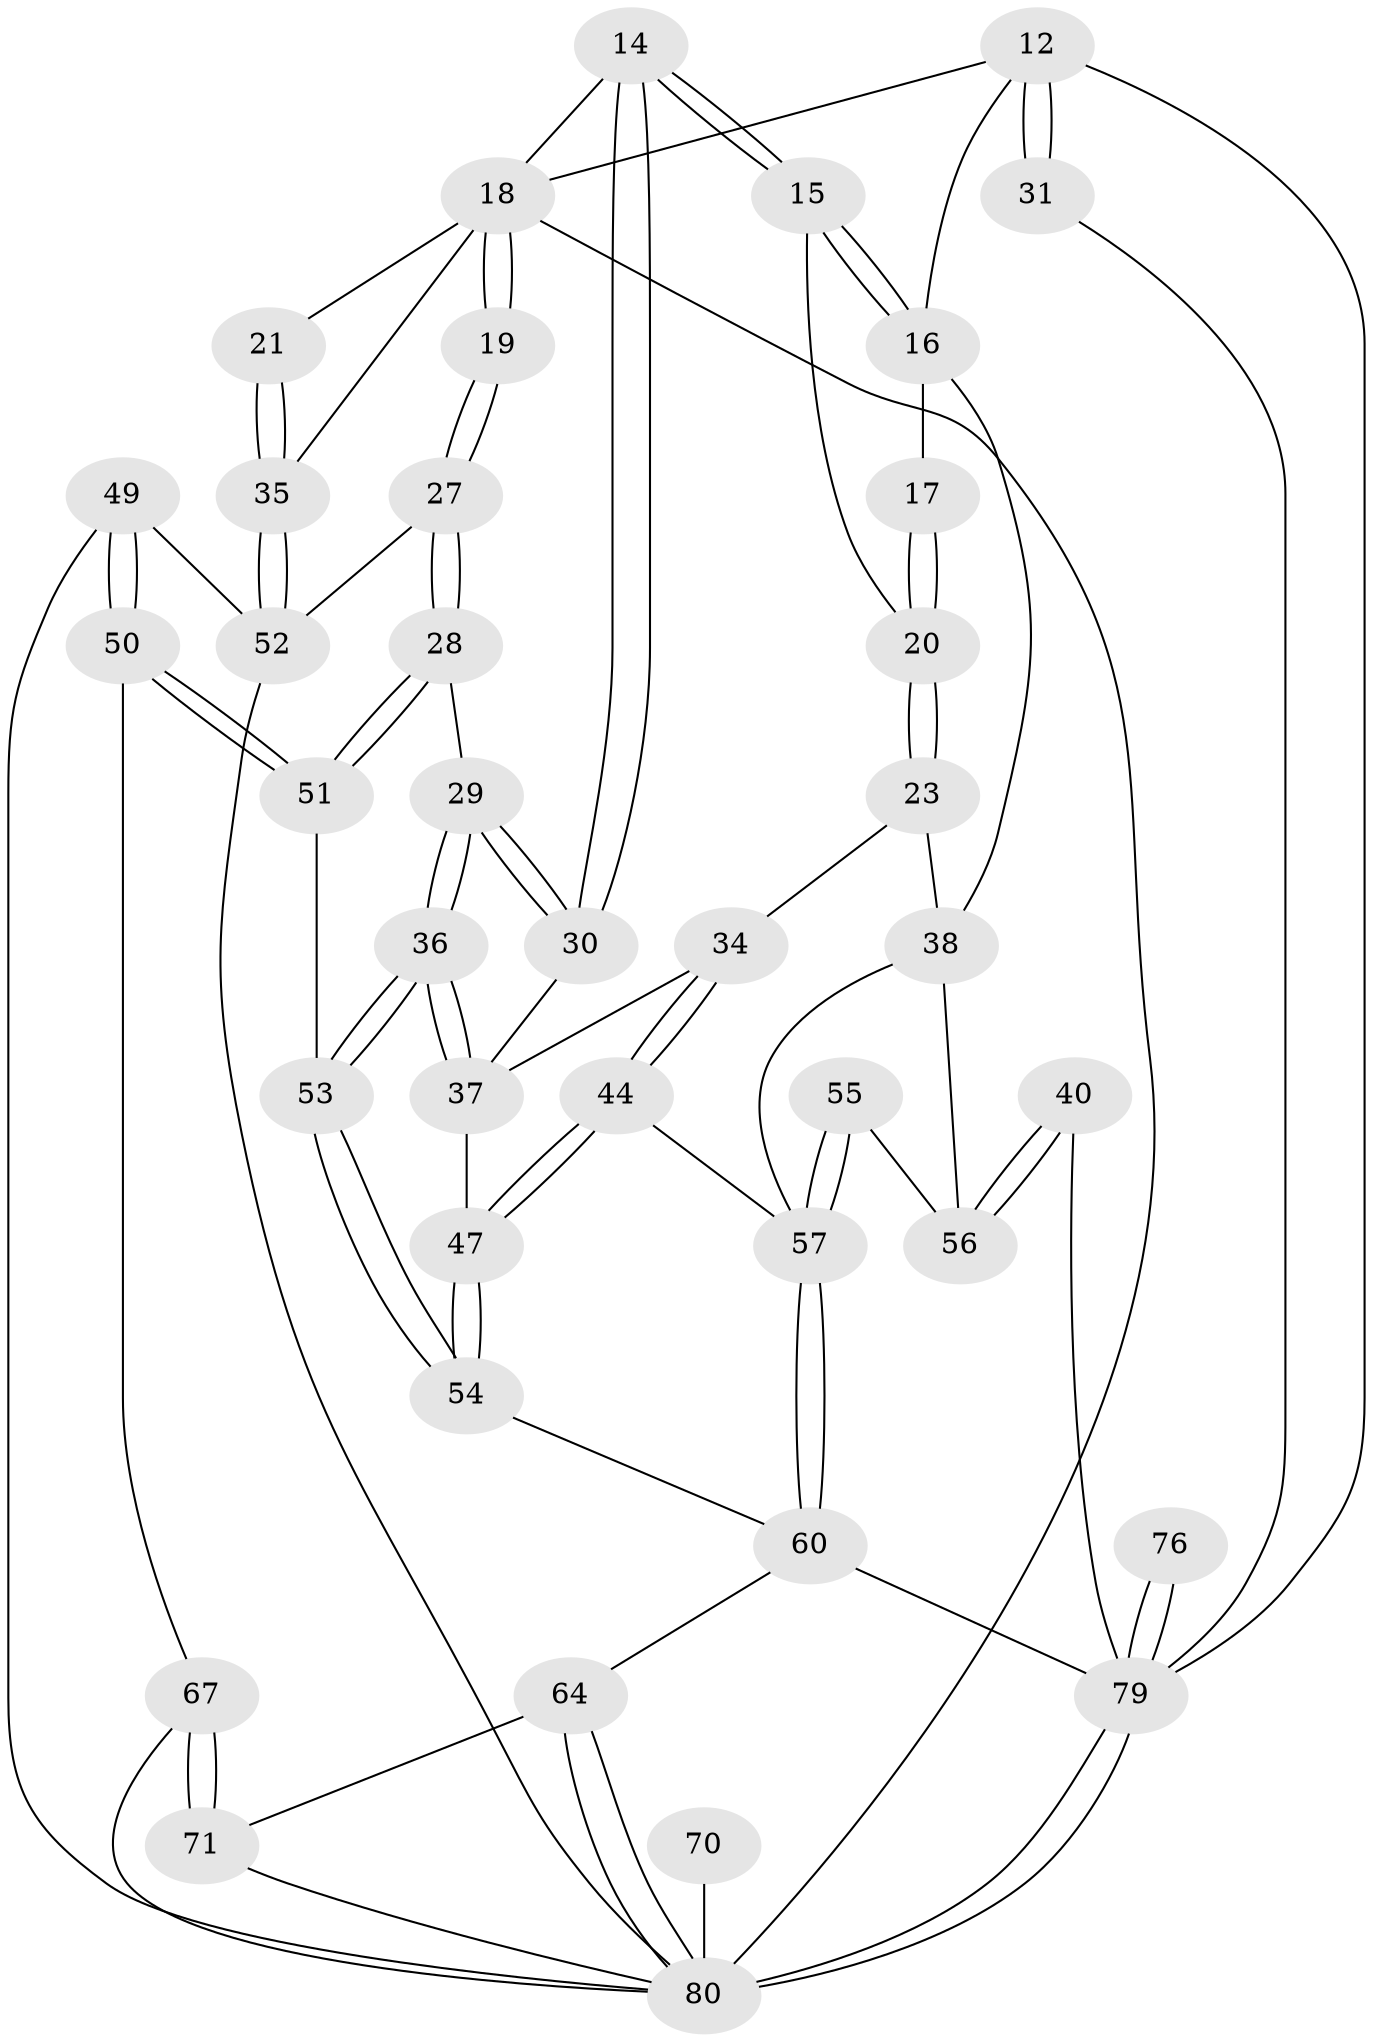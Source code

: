 // original degree distribution, {3: 0.0375, 5: 0.5125, 4: 0.225, 6: 0.225}
// Generated by graph-tools (version 1.1) at 2025/00/03/09/25 05:00:32]
// undirected, 40 vertices, 93 edges
graph export_dot {
graph [start="1"]
  node [color=gray90,style=filled];
  12 [pos="+0+0",super="+8"];
  14 [pos="+0.5017047585912311+0.32737018877170565"];
  15 [pos="+0.47712555249514554+0.31006385966941225"];
  16 [pos="+0.42068348185610593+0.13661193614500475",super="+3+1+7"];
  17 [pos="+0.26008894770395613+0.24737449228856728"];
  18 [pos="+0.8236958235708892+0.20245160207343862",super="+11+9+13"];
  19 [pos="+0.7561878774526389+0.26431363488403853"];
  20 [pos="+0.39146527718219426+0.3455762205298787"];
  21 [pos="+1+0.3019680421825801"];
  23 [pos="+0.2563713654196635+0.4368012819488559"];
  27 [pos="+0.6973942382769115+0.43150529432036555"];
  28 [pos="+0.6636086291875724+0.4375771327311706"];
  29 [pos="+0.5975595739910816+0.40716704490891287"];
  30 [pos="+0.5109766935145301+0.34271135416995335"];
  31 [pos="+0+0.3130929298606037"];
  34 [pos="+0.29352490764497186+0.47310364899726665"];
  35 [pos="+1+0.49822660229324195",super="+25+22"];
  36 [pos="+0.494776495894973+0.5504598515258282"];
  37 [pos="+0.45611889128720906+0.5298543071211604",super="+33"];
  38 [pos="+0.2035714381169268+0.5011194093884721",super="+24"];
  40 [pos="+0+0.6671836599395392"];
  44 [pos="+0.3405959354344455+0.5899936593256473"];
  47 [pos="+0.3684488602695916+0.619123960071919",super="+43"];
  49 [pos="+0.8589182012822933+0.6487536284973833"];
  50 [pos="+0.6044556192586743+0.619962589392625"];
  51 [pos="+0.6040240302711528+0.6194812515369595"];
  52 [pos="+1+0.5180604242236034",super="+48"];
  53 [pos="+0.5410633349925706+0.6222161322718547"];
  54 [pos="+0.3977712166211643+0.7329399701295455"];
  55 [pos="+0.20469197408763506+0.6531916031394516"];
  56 [pos="+0.19725852378203937+0.6511826326083807",super="+39"];
  57 [pos="+0.23463086637363303+0.67135406075324",super="+45+46"];
  60 [pos="+0.29665589178633855+0.7567388069646696",super="+59"];
  64 [pos="+0.38315830444911736+0.786840475468066"];
  67 [pos="+0.7808363573587839+0.7514585295941578",super="+62"];
  70 [pos="+0.965515363170797+0.8365921690012568"];
  71 [pos="+0.6376297058081168+0.9138445354600361",super="+63"];
  76 [pos="+0+1"];
  79 [pos="+0.07934136490303784+1",super="+78+77"];
  80 [pos="+0.4334289905627915+1",super="+74+69"];
  12 -- 31 [weight=2];
  12 -- 31;
  12 -- 18;
  12 -- 16 [weight=2];
  12 -- 79;
  14 -- 15;
  14 -- 15;
  14 -- 30;
  14 -- 30;
  14 -- 18;
  15 -- 16;
  15 -- 16;
  15 -- 20;
  16 -- 17 [weight=2];
  16 -- 38;
  17 -- 20;
  17 -- 20;
  18 -- 19 [weight=2];
  18 -- 19;
  18 -- 35;
  18 -- 21;
  18 -- 80;
  19 -- 27;
  19 -- 27;
  20 -- 23;
  20 -- 23;
  21 -- 35 [weight=2];
  21 -- 35;
  23 -- 34;
  23 -- 38;
  27 -- 28;
  27 -- 28;
  27 -- 52;
  28 -- 29;
  28 -- 51;
  28 -- 51;
  29 -- 30;
  29 -- 30;
  29 -- 36;
  29 -- 36;
  30 -- 37;
  31 -- 79;
  34 -- 44;
  34 -- 44;
  34 -- 37;
  35 -- 52 [weight=2];
  35 -- 52;
  36 -- 37;
  36 -- 37;
  36 -- 53;
  36 -- 53;
  37 -- 47 [weight=2];
  38 -- 56;
  38 -- 57;
  40 -- 56 [weight=2];
  40 -- 56;
  40 -- 79;
  44 -- 47;
  44 -- 47;
  44 -- 57;
  47 -- 54;
  47 -- 54;
  49 -- 50;
  49 -- 50;
  49 -- 52;
  49 -- 80;
  50 -- 51;
  50 -- 51;
  50 -- 67;
  51 -- 53;
  52 -- 80;
  53 -- 54;
  53 -- 54;
  54 -- 60;
  55 -- 56;
  55 -- 57 [weight=2];
  55 -- 57;
  57 -- 60;
  57 -- 60;
  60 -- 79 [weight=2];
  60 -- 64;
  64 -- 80;
  64 -- 80;
  64 -- 71;
  67 -- 71 [weight=2];
  67 -- 71;
  67 -- 80;
  70 -- 80 [weight=3];
  71 -- 80;
  76 -- 79 [weight=3];
  76 -- 79;
  79 -- 80 [weight=2];
  79 -- 80;
}
